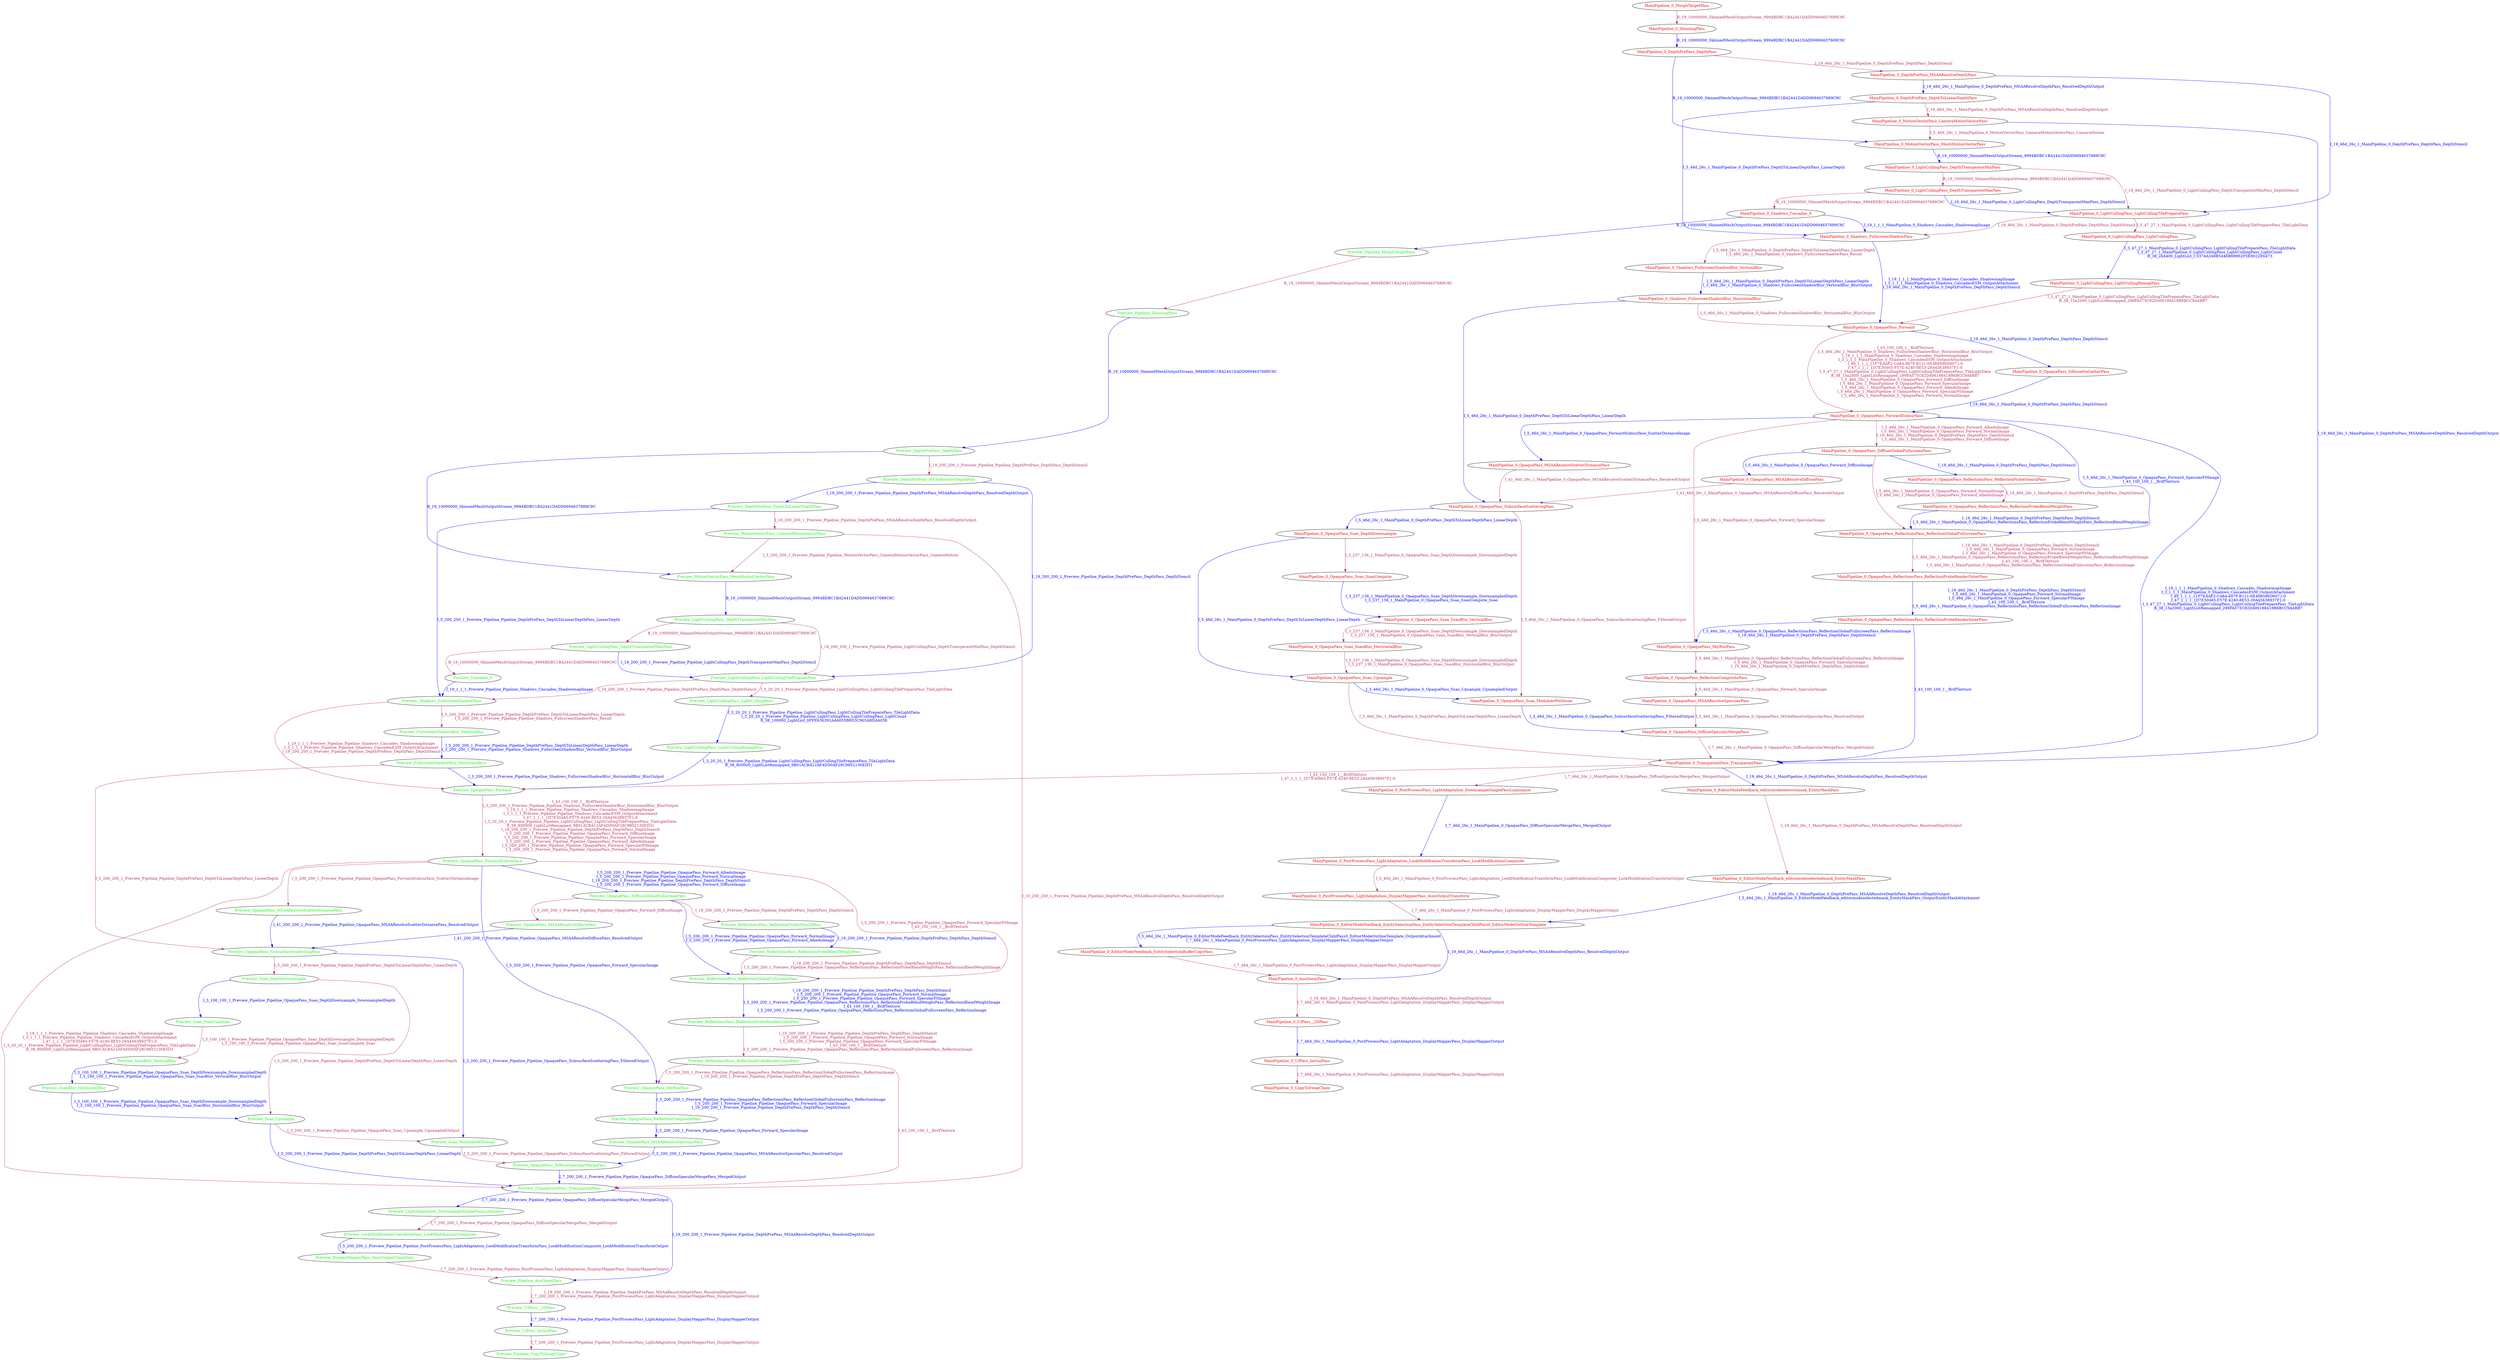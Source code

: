 digraph { Preview_Pipeline_CopyToSwapChain [fontcolor=green]
 Preview_UIPass_ImGuiPass [fontcolor=green]
 Preview_UIPass__2DPass [fontcolor=green]
 Preview_Pipeline_AuxGeomPass [fontcolor=green]
 Preview_DisplayMapperPass_AcesOutputTransform [fontcolor=green]
 Preview_LookModificationTransformPass_LookModificationComposite [fontcolor=green]
 Preview_LightAdaptation_DownsampleSinglePassLuminance [fontcolor=green]
 Preview_TransparentPass_TransparentPass [fontcolor=green]
 Preview_OpaquePass_DiffuseSpecularMergePass [fontcolor=green]
 Preview_Ssao_ModulateWithSsao [fontcolor=green]
 Preview_Ssao_Upsample [fontcolor=green]
 Preview_SsaoBlur_HorizontalBlur [fontcolor=green]
 Preview_SsaoBlur_VerticalBlur [fontcolor=green]
 Preview_Ssao_SsaoCompute [fontcolor=green]
 Preview_Ssao_DepthDownsample [fontcolor=green]
 Preview_OpaquePass_SubsurfaceScatteringPass [fontcolor=green]
 Preview_OpaquePass_MSAAResolveScatterDistancePass [fontcolor=green]
 Preview_OpaquePass_MSAAResolveSpecularPass [fontcolor=green]
 Preview_OpaquePass_MSAAResolveDiffusePass [fontcolor=green]
 Preview_OpaquePass_ReflectionCompositePass [fontcolor=green]
 Preview_OpaquePass_SkyBoxPass [fontcolor=green]
 Preview_ReflectionsPass_ReflectionProbeRenderInnerPass [fontcolor=green]
 Preview_ReflectionsPass_ReflectionProbeRenderOuterPass [fontcolor=green]
 Preview_ReflectionsPass_ReflectionGlobalFullscreenPass [fontcolor=green]
 Preview_ReflectionsPass_ReflectionProbeBlendWeightPass [fontcolor=green]
 Preview_ReflectionsPass_ReflectionProbeStencilPass [fontcolor=green]
 Preview_OpaquePass_DiffuseGlobalFullscreenPass [fontcolor=green]
 Preview_OpaquePass_ForwardSubsurface [fontcolor=green]
 Preview_OpaquePass_Forward [fontcolor=green]
 Preview_FullscreenShadowBlur_HorizontalBlur [fontcolor=green]
 Preview_FullscreenShadowBlur_VerticalBlur [fontcolor=green]
 Preview_Shadows_FullscreenShadowPass [fontcolor=green]
 Preview_Cascades_0 [fontcolor=green]
 Preview_LightCullingPass_LightCullingRemapPass [fontcolor=green]
 Preview_LightCullingPass_LightCullingPass [fontcolor=green]
 Preview_LightCullingPass_LightCullingTilePreparePass [fontcolor=green]
 Preview_LightCullingPass_DepthTransparentMaxPass [fontcolor=green]
 Preview_LightCullingPass_DepthTransparentMinPass [fontcolor=green]
 Preview_MotionVectorPass_MeshMotionVectorPass [fontcolor=green]
 Preview_MotionVectorPass_CameraMotionVectorPass [fontcolor=green]
 Preview_DepthPrePass_DepthToLinearDepthPass [fontcolor=green]
 Preview_DepthPrePass_MSAAResolveDepthPass [fontcolor=green]
 Preview_DepthPrePass_DepthPass [fontcolor=green]
 Preview_Pipeline_SkinningPass [fontcolor=green]
 Preview_Pipeline_MorphTargetPass [fontcolor=green]
 MainPipeline_0_CopyToSwapChain [fontcolor=red]
 MainPipeline_0_UIPass_ImGuiPass [fontcolor=red]
 MainPipeline_0_UIPass__2DPass [fontcolor=red]
 MainPipeline_0_AuxGeomPass [fontcolor=red]
 MainPipeline_0_EditorModeFeedback_EntitySelectionBufferCopyPass [fontcolor=red]
 MainPipeline_0_EditorModeFeedback_EntitySelectionPass_EntitySelectionTemplateChildPass0_EditorModeOutlineTemplate [fontcolor=red]
 MainPipeline_0_EditorModeFeedback_editormodeselectedmask_EntityMaskPass [fontcolor=red]
 MainPipeline_0_EditorModeFeedback_editormodeinterestmask_EntityMaskPass [fontcolor=red]
 MainPipeline_0_PostProcessPass_LightAdaptation_DisplayMapperPass_AcesOutputTransform [fontcolor=red]
 MainPipeline_0_PostProcessPass_LightAdaptation_LookModificationTransformPass_LookModificationComposite [fontcolor=red]
 MainPipeline_0_PostProcessPass_LightAdaptation_DownsampleSinglePassLuminance [fontcolor=red]
 MainPipeline_0_TransparentPass_TransparentPass [fontcolor=red]
 MainPipeline_0_OpaquePass_DiffuseSpecularMergePass [fontcolor=red]
 MainPipeline_0_OpaquePass_Ssao_ModulateWithSsao [fontcolor=red]
 MainPipeline_0_OpaquePass_Ssao_Upsample [fontcolor=red]
 MainPipeline_0_OpaquePass_Ssao_SsaoBlur_HorizontalBlur [fontcolor=red]
 MainPipeline_0_OpaquePass_Ssao_SsaoBlur_VerticalBlur [fontcolor=red]
 MainPipeline_0_OpaquePass_Ssao_SsaoCompute [fontcolor=red]
 MainPipeline_0_OpaquePass_Ssao_DepthDownsample [fontcolor=red]
 MainPipeline_0_OpaquePass_SubsurfaceScatteringPass [fontcolor=red]
 MainPipeline_0_OpaquePass_MSAAResolveScatterDistancePass [fontcolor=red]
 MainPipeline_0_OpaquePass_MSAAResolveSpecularPass [fontcolor=red]
 MainPipeline_0_OpaquePass_MSAAResolveDiffusePass [fontcolor=red]
 MainPipeline_0_OpaquePass_ReflectionCompositePass [fontcolor=red]
 MainPipeline_0_OpaquePass_SkyBoxPass [fontcolor=red]
 MainPipeline_0_OpaquePass_ReflectionsPass_ReflectionProbeRenderInnerPass [fontcolor=red]
 MainPipeline_0_OpaquePass_ReflectionsPass_ReflectionProbeRenderOuterPass [fontcolor=red]
 MainPipeline_0_OpaquePass_ReflectionsPass_ReflectionGlobalFullscreenPass [fontcolor=red]
 MainPipeline_0_OpaquePass_ReflectionsPass_ReflectionProbeBlendWeightPass [fontcolor=red]
 MainPipeline_0_OpaquePass_ReflectionsPass_ReflectionProbeStencilPass [fontcolor=red]
 MainPipeline_0_OpaquePass_DiffuseGlobalFullscreenPass [fontcolor=red]
 MainPipeline_0_OpaquePass_ForwardSubsurface [fontcolor=red]
 MainPipeline_0_OpaquePass_SilhouetteGatherPass [fontcolor=red]
 MainPipeline_0_OpaquePass_Forward [fontcolor=red]
 MainPipeline_0_Shadows_FullscreenShadowBlur_HorizontalBlur [fontcolor=red]
 MainPipeline_0_Shadows_FullscreenShadowBlur_VerticalBlur [fontcolor=red]
 MainPipeline_0_Shadows_FullscreenShadowPass [fontcolor=red]
 MainPipeline_0_Shadows_Cascades_0 [fontcolor=red]
 MainPipeline_0_LightCullingPass_LightCullingRemapPass [fontcolor=red]
 MainPipeline_0_LightCullingPass_LightCullingPass [fontcolor=red]
 MainPipeline_0_LightCullingPass_LightCullingTilePreparePass [fontcolor=red]
 MainPipeline_0_LightCullingPass_DepthTransparentMaxPass [fontcolor=red]
 MainPipeline_0_LightCullingPass_DepthTransparentMinPass [fontcolor=red]
 MainPipeline_0_MotionVectorPass_MeshMotionVectorPass [fontcolor=red]
 MainPipeline_0_MotionVectorPass_CameraMotionVectorPass [fontcolor=red]
 MainPipeline_0_DepthPrePass_DepthToLinearDepthPass [fontcolor=red]
 MainPipeline_0_DepthPrePass_MSAAResolveDepthPass [fontcolor=red]
 MainPipeline_0_DepthPrePass_DepthPass [fontcolor=red]
 MainPipeline_0_SkinningPass [fontcolor=red]
 MainPipeline_0_MorphTargetPass [fontcolor=red]
 MainPipeline_0_MorphTargetPass -> MainPipeline_0_SkinningPass  [label="B_19_10000000_SkinnedMeshOutputStream_9994BDBC1BA2441DADD0694637689C9C"] [color=maroon] [fontcolor=maroon]
 MainPipeline_0_SkinningPass -> MainPipeline_0_DepthPrePass_DepthPass  [label="B_19_10000000_SkinnedMeshOutputStream_9994BDBC1BA2441DADD0694637689C9C"] [color=blue] [fontcolor=blue]
 MainPipeline_0_DepthPrePass_DepthPass -> MainPipeline_0_DepthPrePass_MSAAResolveDepthPass  [label="I_19_46d_26c_1_MainPipeline_0_DepthPrePass_DepthPass_DepthStencil"] [color=maroon] [fontcolor=maroon]
 MainPipeline_0_DepthPrePass_MSAAResolveDepthPass -> MainPipeline_0_DepthPrePass_DepthToLinearDepthPass  [label="I_19_46d_26c_1_MainPipeline_0_DepthPrePass_MSAAResolveDepthPass_ResolvedDepthOutput"] [color=blue] [fontcolor=blue]
 MainPipeline_0_DepthPrePass_DepthToLinearDepthPass -> MainPipeline_0_MotionVectorPass_CameraMotionVectorPass  [label="I_19_46d_26c_1_MainPipeline_0_DepthPrePass_MSAAResolveDepthPass_ResolvedDepthOutput"] [color=maroon] [fontcolor=maroon]
 MainPipeline_0_DepthPrePass_DepthPass -> MainPipeline_0_MotionVectorPass_MeshMotionVectorPass  [label="B_19_10000000_SkinnedMeshOutputStream_9994BDBC1BA2441DADD0694637689C9C"] [color=blue] [fontcolor=blue]
 MainPipeline_0_MotionVectorPass_CameraMotionVectorPass -> MainPipeline_0_MotionVectorPass_MeshMotionVectorPass  [label="I_5_46d_26c_1_MainPipeline_0_MotionVectorPass_CameraMotionVectorPass_CameraMotion"] [color=maroon] [fontcolor=maroon]
 MainPipeline_0_MotionVectorPass_MeshMotionVectorPass -> MainPipeline_0_LightCullingPass_DepthTransparentMinPass  [label="B_19_10000000_SkinnedMeshOutputStream_9994BDBC1BA2441DADD0694637689C9C"] [color=blue] [fontcolor=blue]
 MainPipeline_0_LightCullingPass_DepthTransparentMinPass -> MainPipeline_0_LightCullingPass_DepthTransparentMaxPass  [label="B_19_10000000_SkinnedMeshOutputStream_9994BDBC1BA2441DADD0694637689C9C"] [color=maroon] [fontcolor=maroon]
 MainPipeline_0_DepthPrePass_MSAAResolveDepthPass -> MainPipeline_0_LightCullingPass_LightCullingTilePreparePass  [label="I_19_46d_26c_1_MainPipeline_0_DepthPrePass_DepthPass_DepthStencil"] [color=blue] [fontcolor=blue]
 MainPipeline_0_LightCullingPass_DepthTransparentMinPass -> MainPipeline_0_LightCullingPass_LightCullingTilePreparePass  [label="I_19_46d_26c_1_MainPipeline_0_LightCullingPass_DepthTransparentMinPass_DepthStencil"] [color=maroon] [fontcolor=maroon]
 MainPipeline_0_LightCullingPass_DepthTransparentMaxPass -> MainPipeline_0_LightCullingPass_LightCullingTilePreparePass  [label="I_19_46d_26c_1_MainPipeline_0_LightCullingPass_DepthTransparentMaxPass_DepthStencil"] [color=blue] [fontcolor=blue]
 MainPipeline_0_LightCullingPass_LightCullingTilePreparePass -> MainPipeline_0_LightCullingPass_LightCullingPass  [label="I_3_47_27_1_MainPipeline_0_LightCullingPass_LightCullingTilePreparePass_TileLightData"] [color=maroon] [fontcolor=maroon]
 MainPipeline_0_LightCullingPass_LightCullingPass -> MainPipeline_0_LightCullingPass_LightCullingRemapPass  [label="I_3_47_27_1_MainPipeline_0_LightCullingPass_LightCullingTilePreparePass_TileLightData\nI_3_47_27_1_MainPipeline_0_LightCullingPass_LightCullingPass_LightCount\nB_38_2b4400_LightList_C3374A348B5446B69962F5E8022E6473"] [color=blue] [fontcolor=blue]
 MainPipeline_0_LightCullingPass_DepthTransparentMaxPass -> MainPipeline_0_Shadows_Cascades_0  [label="B_19_10000000_SkinnedMeshOutputStream_9994BDBC1BA2441DADD0694637689C9C"] [color=maroon] [fontcolor=maroon]
 MainPipeline_0_Shadows_Cascades_0 -> MainPipeline_0_Shadows_FullscreenShadowPass  [label="I_19_1_1_1_MainPipeline_0_Shadows_Cascades_ShadowmapImage"] [color=blue] [fontcolor=blue]
 MainPipeline_0_LightCullingPass_LightCullingTilePreparePass -> MainPipeline_0_Shadows_FullscreenShadowPass  [label="I_19_46d_26c_1_MainPipeline_0_DepthPrePass_DepthPass_DepthStencil"] [color=maroon] [fontcolor=maroon]
 MainPipeline_0_DepthPrePass_DepthToLinearDepthPass -> MainPipeline_0_Shadows_FullscreenShadowPass  [label="I_5_46d_26c_1_MainPipeline_0_DepthPrePass_DepthToLinearDepthPass_LinearDepth"] [color=blue] [fontcolor=blue]
 MainPipeline_0_Shadows_FullscreenShadowPass -> MainPipeline_0_Shadows_FullscreenShadowBlur_VerticalBlur  [label="I_5_46d_26c_1_MainPipeline_0_DepthPrePass_DepthToLinearDepthPass_LinearDepth\nI_5_46d_26c_1_MainPipeline_0_Shadows_FullscreenShadowPass_Result"] [color=maroon] [fontcolor=maroon]
 MainPipeline_0_Shadows_FullscreenShadowBlur_VerticalBlur -> MainPipeline_0_Shadows_FullscreenShadowBlur_HorizontalBlur  [label="I_5_46d_26c_1_MainPipeline_0_DepthPrePass_DepthToLinearDepthPass_LinearDepth\nI_3_46d_26c_1_MainPipeline_0_Shadows_FullscreenShadowBlur_VerticalBlur_BlurOutput"] [color=blue] [fontcolor=blue]
 MainPipeline_0_Shadows_FullscreenShadowBlur_HorizontalBlur -> MainPipeline_0_OpaquePass_Forward  [label="I_3_46d_26c_1_MainPipeline_0_Shadows_FullscreenShadowBlur_HorizontalBlur_BlurOutput"] [color=maroon] [fontcolor=maroon]
 MainPipeline_0_Shadows_FullscreenShadowPass -> MainPipeline_0_OpaquePass_Forward  [label="I_19_1_1_1_MainPipeline_0_Shadows_Cascades_ShadowmapImage\nI_3_1_1_1_MainPipeline_0_Shadows_CascadesESM_OutputAttachment\nI_19_46d_26c_1_MainPipeline_0_DepthPrePass_DepthPass_DepthStencil"] [color=blue] [fontcolor=blue]
 MainPipeline_0_LightCullingPass_LightCullingRemapPass -> MainPipeline_0_OpaquePass_Forward  [label="I_3_47_27_1_MainPipeline_0_LightCullingPass_LightCullingTilePreparePass_TileLightData\nB_38_15a2000_LightListRemapped_299FA575C82D406188418B6BCC9A4BB7"] [color=maroon] [fontcolor=maroon]
 MainPipeline_0_OpaquePass_Forward -> MainPipeline_0_OpaquePass_SilhouetteGatherPass  [label="I_19_46d_26c_1_MainPipeline_0_DepthPrePass_DepthPass_DepthStencil"] [color=blue] [fontcolor=blue]
 MainPipeline_0_OpaquePass_Forward -> MainPipeline_0_OpaquePass_ForwardSubsurface  [label="I_43_100_100_1__BrdfTexture\nI_3_46d_26c_1_MainPipeline_0_Shadows_FullscreenShadowBlur_HorizontalBlur_BlurOutput\nI_19_1_1_1_MainPipeline_0_Shadows_Cascades_ShadowmapImage\nI_3_1_1_1_MainPipeline_0_Shadows_CascadesESM_OutputAttachment\nI_49_1_1_1_{1F7EAAF2-CA8A-497F-B121-6E468586D607}:0\nI_47_1_1_1_{D7E30465-F57E-4240-8E53-29A45638937F}:0\nI_3_47_27_1_MainPipeline_0_LightCullingPass_LightCullingTilePreparePass_TileLightData\nB_38_15a2000_LightListRemapped_299FA575C82D406188418B6BCC9A4BB7\nI_5_46d_26c_1_MainPipeline_0_OpaquePass_Forward_DiffuseImage\nI_5_46d_26c_1_MainPipeline_0_OpaquePass_Forward_SpecularImage\nI_5_46d_26c_1_MainPipeline_0_OpaquePass_Forward_AlbedoImage\nI_5_46d_26c_1_MainPipeline_0_OpaquePass_Forward_SpecularF0Image\nI_5_46d_26c_1_MainPipeline_0_OpaquePass_Forward_NormalImage"] [color=maroon] [fontcolor=maroon]
 MainPipeline_0_OpaquePass_SilhouetteGatherPass -> MainPipeline_0_OpaquePass_ForwardSubsurface  [label="I_19_46d_26c_1_MainPipeline_0_DepthPrePass_DepthPass_DepthStencil"] [color=blue] [fontcolor=blue]
 MainPipeline_0_OpaquePass_ForwardSubsurface -> MainPipeline_0_OpaquePass_DiffuseGlobalFullscreenPass  [label="I_5_46d_26c_1_MainPipeline_0_OpaquePass_Forward_AlbedoImage\nI_5_46d_26c_1_MainPipeline_0_OpaquePass_Forward_NormalImage\nI_19_46d_26c_1_MainPipeline_0_DepthPrePass_DepthPass_DepthStencil\nI_5_46d_26c_1_MainPipeline_0_OpaquePass_Forward_DiffuseImage"] [color=maroon] [fontcolor=maroon]
 MainPipeline_0_OpaquePass_DiffuseGlobalFullscreenPass -> MainPipeline_0_OpaquePass_ReflectionsPass_ReflectionProbeStencilPass  [label="I_19_46d_26c_1_MainPipeline_0_DepthPrePass_DepthPass_DepthStencil"] [color=blue] [fontcolor=blue]
 MainPipeline_0_OpaquePass_ReflectionsPass_ReflectionProbeStencilPass -> MainPipeline_0_OpaquePass_ReflectionsPass_ReflectionProbeBlendWeightPass  [label="I_19_46d_26c_1_MainPipeline_0_DepthPrePass_DepthPass_DepthStencil"] [color=maroon] [fontcolor=maroon]
 MainPipeline_0_OpaquePass_ReflectionsPass_ReflectionProbeBlendWeightPass -> MainPipeline_0_OpaquePass_ReflectionsPass_ReflectionGlobalFullscreenPass  [label="I_19_46d_26c_1_MainPipeline_0_DepthPrePass_DepthPass_DepthStencil\nI_5_46d_26c_1_MainPipeline_0_OpaquePass_ReflectionsPass_ReflectionProbeBlendWeightPass_ReflectionBlendWeightImage"] [color=blue] [fontcolor=blue]
 MainPipeline_0_OpaquePass_DiffuseGlobalFullscreenPass -> MainPipeline_0_OpaquePass_ReflectionsPass_ReflectionGlobalFullscreenPass  [label="I_5_46d_26c_1_MainPipeline_0_OpaquePass_Forward_NormalImage\nI_5_46d_26c_1_MainPipeline_0_OpaquePass_Forward_AlbedoImage"] [color=maroon] [fontcolor=maroon]
 MainPipeline_0_OpaquePass_ForwardSubsurface -> MainPipeline_0_OpaquePass_ReflectionsPass_ReflectionGlobalFullscreenPass  [label="I_5_46d_26c_1_MainPipeline_0_OpaquePass_Forward_SpecularF0Image\nI_43_100_100_1__BrdfTexture"] [color=blue] [fontcolor=blue]
 MainPipeline_0_OpaquePass_ReflectionsPass_ReflectionGlobalFullscreenPass -> MainPipeline_0_OpaquePass_ReflectionsPass_ReflectionProbeRenderOuterPass  [label="I_19_46d_26c_1_MainPipeline_0_DepthPrePass_DepthPass_DepthStencil\nI_5_46d_26c_1_MainPipeline_0_OpaquePass_Forward_NormalImage\nI_5_46d_26c_1_MainPipeline_0_OpaquePass_Forward_SpecularF0Image\nI_5_46d_26c_1_MainPipeline_0_OpaquePass_ReflectionsPass_ReflectionProbeBlendWeightPass_ReflectionBlendWeightImage\nI_43_100_100_1__BrdfTexture\nI_5_46d_26c_1_MainPipeline_0_OpaquePass_ReflectionsPass_ReflectionGlobalFullscreenPass_ReflectionImage"] [color=maroon] [fontcolor=maroon]
 MainPipeline_0_OpaquePass_ReflectionsPass_ReflectionProbeRenderOuterPass -> MainPipeline_0_OpaquePass_ReflectionsPass_ReflectionProbeRenderInnerPass  [label="I_19_46d_26c_1_MainPipeline_0_DepthPrePass_DepthPass_DepthStencil\nI_5_46d_26c_1_MainPipeline_0_OpaquePass_Forward_NormalImage\nI_5_46d_26c_1_MainPipeline_0_OpaquePass_Forward_SpecularF0Image\nI_43_100_100_1__BrdfTexture\nI_5_46d_26c_1_MainPipeline_0_OpaquePass_ReflectionsPass_ReflectionGlobalFullscreenPass_ReflectionImage"] [color=blue] [fontcolor=blue]
 MainPipeline_0_OpaquePass_ForwardSubsurface -> MainPipeline_0_OpaquePass_SkyBoxPass  [label="I_5_46d_26c_1_MainPipeline_0_OpaquePass_Forward_SpecularImage"] [color=maroon] [fontcolor=maroon]
 MainPipeline_0_OpaquePass_ReflectionsPass_ReflectionProbeRenderInnerPass -> MainPipeline_0_OpaquePass_SkyBoxPass  [label="I_5_46d_26c_1_MainPipeline_0_OpaquePass_ReflectionsPass_ReflectionGlobalFullscreenPass_ReflectionImage\nI_19_46d_26c_1_MainPipeline_0_DepthPrePass_DepthPass_DepthStencil"] [color=blue] [fontcolor=blue]
 MainPipeline_0_OpaquePass_SkyBoxPass -> MainPipeline_0_OpaquePass_ReflectionCompositePass  [label="I_5_46d_26c_1_MainPipeline_0_OpaquePass_ReflectionsPass_ReflectionGlobalFullscreenPass_ReflectionImage\nI_5_46d_26c_1_MainPipeline_0_OpaquePass_Forward_SpecularImage\nI_19_46d_26c_1_MainPipeline_0_DepthPrePass_DepthPass_DepthStencil"] [color=maroon] [fontcolor=maroon]
 MainPipeline_0_OpaquePass_DiffuseGlobalFullscreenPass -> MainPipeline_0_OpaquePass_MSAAResolveDiffusePass  [label="I_5_46d_26c_1_MainPipeline_0_OpaquePass_Forward_DiffuseImage"] [color=blue] [fontcolor=blue]
 MainPipeline_0_OpaquePass_ReflectionCompositePass -> MainPipeline_0_OpaquePass_MSAAResolveSpecularPass  [label="I_5_46d_26c_1_MainPipeline_0_OpaquePass_Forward_SpecularImage"] [color=maroon] [fontcolor=maroon]
 MainPipeline_0_OpaquePass_ForwardSubsurface -> MainPipeline_0_OpaquePass_MSAAResolveScatterDistancePass  [label="I_5_46d_26c_1_MainPipeline_0_OpaquePass_ForwardSubsurface_ScatterDistanceImage"] [color=blue] [fontcolor=blue]
 MainPipeline_0_OpaquePass_MSAAResolveDiffusePass -> MainPipeline_0_OpaquePass_SubsurfaceScatteringPass  [label="I_41_46d_26c_1_MainPipeline_0_OpaquePass_MSAAResolveDiffusePass_ResolvedOutput"] [color=maroon] [fontcolor=maroon]
 MainPipeline_0_Shadows_FullscreenShadowBlur_HorizontalBlur -> MainPipeline_0_OpaquePass_SubsurfaceScatteringPass  [label="I_5_46d_26c_1_MainPipeline_0_DepthPrePass_DepthToLinearDepthPass_LinearDepth"] [color=blue] [fontcolor=blue]
 MainPipeline_0_OpaquePass_MSAAResolveScatterDistancePass -> MainPipeline_0_OpaquePass_SubsurfaceScatteringPass  [label="I_41_46d_26c_1_MainPipeline_0_OpaquePass_MSAAResolveScatterDistancePass_ResolvedOutput"] [color=maroon] [fontcolor=maroon]
 MainPipeline_0_OpaquePass_SubsurfaceScatteringPass -> MainPipeline_0_OpaquePass_Ssao_DepthDownsample  [label="I_5_46d_26c_1_MainPipeline_0_DepthPrePass_DepthToLinearDepthPass_LinearDepth"] [color=blue] [fontcolor=blue]
 MainPipeline_0_OpaquePass_Ssao_DepthDownsample -> MainPipeline_0_OpaquePass_Ssao_SsaoCompute  [label="I_3_237_136_1_MainPipeline_0_OpaquePass_Ssao_DepthDownsample_DownsampledDepth"] [color=maroon] [fontcolor=maroon]
 MainPipeline_0_OpaquePass_Ssao_SsaoCompute -> MainPipeline_0_OpaquePass_Ssao_SsaoBlur_VerticalBlur  [label="I_3_237_136_1_MainPipeline_0_OpaquePass_Ssao_DepthDownsample_DownsampledDepth\nI_3_237_136_1_MainPipeline_0_OpaquePass_Ssao_SsaoCompute_Ssao"] [color=blue] [fontcolor=blue]
 MainPipeline_0_OpaquePass_Ssao_SsaoBlur_VerticalBlur -> MainPipeline_0_OpaquePass_Ssao_SsaoBlur_HorizontalBlur  [label="I_3_237_136_1_MainPipeline_0_OpaquePass_Ssao_DepthDownsample_DownsampledDepth\nI_3_237_136_1_MainPipeline_0_OpaquePass_Ssao_SsaoBlur_VerticalBlur_BlurOutput"] [color=maroon] [fontcolor=maroon]
 MainPipeline_0_OpaquePass_Ssao_DepthDownsample -> MainPipeline_0_OpaquePass_Ssao_Upsample  [label="I_5_46d_26c_1_MainPipeline_0_DepthPrePass_DepthToLinearDepthPass_LinearDepth"] [color=blue] [fontcolor=blue]
 MainPipeline_0_OpaquePass_Ssao_SsaoBlur_HorizontalBlur -> MainPipeline_0_OpaquePass_Ssao_Upsample  [label="I_3_237_136_1_MainPipeline_0_OpaquePass_Ssao_DepthDownsample_DownsampledDepth\nI_3_237_136_1_MainPipeline_0_OpaquePass_Ssao_SsaoBlur_HorizontalBlur_BlurOutput"] [color=maroon] [fontcolor=maroon]
 MainPipeline_0_OpaquePass_Ssao_Upsample -> MainPipeline_0_OpaquePass_Ssao_ModulateWithSsao  [label="I_3_46d_26c_1_MainPipeline_0_OpaquePass_Ssao_Upsample_UpsampledOutput"] [color=blue] [fontcolor=blue]
 MainPipeline_0_OpaquePass_SubsurfaceScatteringPass -> MainPipeline_0_OpaquePass_Ssao_ModulateWithSsao  [label="I_3_46d_26c_1_MainPipeline_0_OpaquePass_SubsurfaceScatteringPass_FilteredOutput"] [color=maroon] [fontcolor=maroon]
 MainPipeline_0_OpaquePass_Ssao_ModulateWithSsao -> MainPipeline_0_OpaquePass_DiffuseSpecularMergePass  [label="I_3_46d_26c_1_MainPipeline_0_OpaquePass_SubsurfaceScatteringPass_FilteredOutput"] [color=blue] [fontcolor=blue]
 MainPipeline_0_OpaquePass_MSAAResolveSpecularPass -> MainPipeline_0_OpaquePass_DiffuseSpecularMergePass  [label="I_5_46d_26c_1_MainPipeline_0_OpaquePass_MSAAResolveSpecularPass_ResolvedOutput"] [color=maroon] [fontcolor=maroon]
 MainPipeline_0_OpaquePass_ReflectionsPass_ReflectionProbeRenderInnerPass -> MainPipeline_0_TransparentPass_TransparentPass  [label="I_43_100_100_1__BrdfTexture"] [color=blue] [fontcolor=blue]
 MainPipeline_0_OpaquePass_DiffuseSpecularMergePass -> MainPipeline_0_TransparentPass_TransparentPass  [label="I_7_46d_26c_1_MainPipeline_0_OpaquePass_DiffuseSpecularMergePass_MergedOutput"] [color=maroon] [fontcolor=maroon]
 MainPipeline_0_OpaquePass_ForwardSubsurface -> MainPipeline_0_TransparentPass_TransparentPass  [label="I_19_1_1_1_MainPipeline_0_Shadows_Cascades_ShadowmapImage\nI_3_1_1_1_MainPipeline_0_Shadows_CascadesESM_OutputAttachment\nI_49_1_1_1_{1F7EAAF2-CA8A-497F-B121-6E468586D607}:0\nI_47_1_1_1_{D7E30465-F57E-4240-8E53-29A45638937F}:0\nI_3_47_27_1_MainPipeline_0_LightCullingPass_LightCullingTilePreparePass_TileLightData\nB_38_15a2000_LightListRemapped_299FA575C82D406188418B6BCC9A4BB7"] [color=blue] [fontcolor=blue]
 MainPipeline_0_OpaquePass_Ssao_Upsample -> MainPipeline_0_TransparentPass_TransparentPass  [label="I_5_46d_26c_1_MainPipeline_0_DepthPrePass_DepthToLinearDepthPass_LinearDepth"] [color=maroon] [fontcolor=maroon]
 MainPipeline_0_MotionVectorPass_CameraMotionVectorPass -> MainPipeline_0_TransparentPass_TransparentPass  [label="I_19_46d_26c_1_MainPipeline_0_DepthPrePass_MSAAResolveDepthPass_ResolvedDepthOutput"] [color=blue] [fontcolor=blue]
 MainPipeline_0_TransparentPass_TransparentPass -> MainPipeline_0_PostProcessPass_LightAdaptation_DownsampleSinglePassLuminance  [label="I_7_46d_26c_1_MainPipeline_0_OpaquePass_DiffuseSpecularMergePass_MergedOutput"] [color=maroon] [fontcolor=maroon]
 MainPipeline_0_PostProcessPass_LightAdaptation_DownsampleSinglePassLuminance -> MainPipeline_0_PostProcessPass_LightAdaptation_LookModificationTransformPass_LookModificationComposite  [label="I_7_46d_26c_1_MainPipeline_0_OpaquePass_DiffuseSpecularMergePass_MergedOutput"] [color=blue] [fontcolor=blue]
 MainPipeline_0_PostProcessPass_LightAdaptation_LookModificationTransformPass_LookModificationComposite -> MainPipeline_0_PostProcessPass_LightAdaptation_DisplayMapperPass_AcesOutputTransform  [label="I_5_46d_26c_1_MainPipeline_0_PostProcessPass_LightAdaptation_LookModificationTransformPass_LookModificationComposite_LookModificationTransformOutput"] [color=maroon] [fontcolor=maroon]
 MainPipeline_0_TransparentPass_TransparentPass -> MainPipeline_0_EditorModeFeedback_editormodeinterestmask_EntityMaskPass  [label="I_19_46d_26c_1_MainPipeline_0_DepthPrePass_MSAAResolveDepthPass_ResolvedDepthOutput"] [color=blue] [fontcolor=blue]
 MainPipeline_0_EditorModeFeedback_editormodeinterestmask_EntityMaskPass -> MainPipeline_0_EditorModeFeedback_editormodeselectedmask_EntityMaskPass  [label="I_19_46d_26c_1_MainPipeline_0_DepthPrePass_MSAAResolveDepthPass_ResolvedDepthOutput"] [color=maroon] [fontcolor=maroon]
 MainPipeline_0_EditorModeFeedback_editormodeselectedmask_EntityMaskPass -> MainPipeline_0_EditorModeFeedback_EntitySelectionPass_EntitySelectionTemplateChildPass0_EditorModeOutlineTemplate  [label="I_19_46d_26c_1_MainPipeline_0_DepthPrePass_MSAAResolveDepthPass_ResolvedDepthOutput\nI_5_46d_26c_1_MainPipeline_0_EditorModeFeedback_editormodeselectedmask_EntityMaskPass_OutputEntityMaskAttachment"] [color=blue] [fontcolor=blue]
 MainPipeline_0_PostProcessPass_LightAdaptation_DisplayMapperPass_AcesOutputTransform -> MainPipeline_0_EditorModeFeedback_EntitySelectionPass_EntitySelectionTemplateChildPass0_EditorModeOutlineTemplate  [label="I_7_46d_26c_1_MainPipeline_0_PostProcessPass_LightAdaptation_DisplayMapperPass_DisplayMapperOutput"] [color=maroon] [fontcolor=maroon]
 MainPipeline_0_EditorModeFeedback_EntitySelectionPass_EntitySelectionTemplateChildPass0_EditorModeOutlineTemplate -> MainPipeline_0_EditorModeFeedback_EntitySelectionBufferCopyPass  [label="I_5_46d_26c_1_MainPipeline_0_EditorModeFeedback_EntitySelectionPass_EntitySelectionTemplateChildPass0_EditorModeOutlineTemplate_OutputAttachment\nI_7_46d_26c_1_MainPipeline_0_PostProcessPass_LightAdaptation_DisplayMapperPass_DisplayMapperOutput"] [color=blue] [fontcolor=blue]
 MainPipeline_0_EditorModeFeedback_EntitySelectionBufferCopyPass -> MainPipeline_0_AuxGeomPass  [label="I_7_46d_26c_1_MainPipeline_0_PostProcessPass_LightAdaptation_DisplayMapperPass_DisplayMapperOutput"] [color=maroon] [fontcolor=maroon]
 MainPipeline_0_EditorModeFeedback_EntitySelectionPass_EntitySelectionTemplateChildPass0_EditorModeOutlineTemplate -> MainPipeline_0_AuxGeomPass  [label="I_19_46d_26c_1_MainPipeline_0_DepthPrePass_MSAAResolveDepthPass_ResolvedDepthOutput"] [color=blue] [fontcolor=blue]
 MainPipeline_0_AuxGeomPass -> MainPipeline_0_UIPass__2DPass  [label="I_19_46d_26c_1_MainPipeline_0_DepthPrePass_MSAAResolveDepthPass_ResolvedDepthOutput\nI_7_46d_26c_1_MainPipeline_0_PostProcessPass_LightAdaptation_DisplayMapperPass_DisplayMapperOutput"] [color=maroon] [fontcolor=maroon]
 MainPipeline_0_UIPass__2DPass -> MainPipeline_0_UIPass_ImGuiPass  [label="I_7_46d_26c_1_MainPipeline_0_PostProcessPass_LightAdaptation_DisplayMapperPass_DisplayMapperOutput"] [color=blue] [fontcolor=blue]
 MainPipeline_0_UIPass_ImGuiPass -> MainPipeline_0_CopyToSwapChain  [label="I_7_46d_26c_1_MainPipeline_0_PostProcessPass_LightAdaptation_DisplayMapperPass_DisplayMapperOutput"] [color=maroon] [fontcolor=maroon]
 MainPipeline_0_Shadows_Cascades_0 -> Preview_Pipeline_MorphTargetPass  [label="B_19_10000000_SkinnedMeshOutputStream_9994BDBC1BA2441DADD0694637689C9C"] [color=blue] [fontcolor=blue]
 Preview_Pipeline_MorphTargetPass -> Preview_Pipeline_SkinningPass  [label="B_19_10000000_SkinnedMeshOutputStream_9994BDBC1BA2441DADD0694637689C9C"] [color=maroon] [fontcolor=maroon]
 Preview_Pipeline_SkinningPass -> Preview_DepthPrePass_DepthPass  [label="B_19_10000000_SkinnedMeshOutputStream_9994BDBC1BA2441DADD0694637689C9C"] [color=blue] [fontcolor=blue]
 Preview_DepthPrePass_DepthPass -> Preview_DepthPrePass_MSAAResolveDepthPass  [label="I_19_200_200_1_Preview_Pipeline_Pipeline_DepthPrePass_DepthPass_DepthStencil"] [color=maroon] [fontcolor=maroon]
 Preview_DepthPrePass_MSAAResolveDepthPass -> Preview_DepthPrePass_DepthToLinearDepthPass  [label="I_19_200_200_1_Preview_Pipeline_Pipeline_DepthPrePass_MSAAResolveDepthPass_ResolvedDepthOutput"] [color=blue] [fontcolor=blue]
 Preview_DepthPrePass_DepthToLinearDepthPass -> Preview_MotionVectorPass_CameraMotionVectorPass  [label="I_19_200_200_1_Preview_Pipeline_Pipeline_DepthPrePass_MSAAResolveDepthPass_ResolvedDepthOutput"] [color=maroon] [fontcolor=maroon]
 Preview_DepthPrePass_DepthPass -> Preview_MotionVectorPass_MeshMotionVectorPass  [label="B_19_10000000_SkinnedMeshOutputStream_9994BDBC1BA2441DADD0694637689C9C"] [color=blue] [fontcolor=blue]
 Preview_MotionVectorPass_CameraMotionVectorPass -> Preview_MotionVectorPass_MeshMotionVectorPass  [label="I_5_200_200_1_Preview_Pipeline_Pipeline_MotionVectorPass_CameraMotionVectorPass_CameraMotion"] [color=maroon] [fontcolor=maroon]
 Preview_MotionVectorPass_MeshMotionVectorPass -> Preview_LightCullingPass_DepthTransparentMinPass  [label="B_19_10000000_SkinnedMeshOutputStream_9994BDBC1BA2441DADD0694637689C9C"] [color=blue] [fontcolor=blue]
 Preview_LightCullingPass_DepthTransparentMinPass -> Preview_LightCullingPass_DepthTransparentMaxPass  [label="B_19_10000000_SkinnedMeshOutputStream_9994BDBC1BA2441DADD0694637689C9C"] [color=maroon] [fontcolor=maroon]
 Preview_DepthPrePass_MSAAResolveDepthPass -> Preview_LightCullingPass_LightCullingTilePreparePass  [label="I_19_200_200_1_Preview_Pipeline_Pipeline_DepthPrePass_DepthPass_DepthStencil"] [color=blue] [fontcolor=blue]
 Preview_LightCullingPass_DepthTransparentMinPass -> Preview_LightCullingPass_LightCullingTilePreparePass  [label="I_19_200_200_1_Preview_Pipeline_Pipeline_LightCullingPass_DepthTransparentMinPass_DepthStencil"] [color=maroon] [fontcolor=maroon]
 Preview_LightCullingPass_DepthTransparentMaxPass -> Preview_LightCullingPass_LightCullingTilePreparePass  [label="I_19_200_200_1_Preview_Pipeline_Pipeline_LightCullingPass_DepthTransparentMaxPass_DepthStencil"] [color=blue] [fontcolor=blue]
 Preview_LightCullingPass_LightCullingTilePreparePass -> Preview_LightCullingPass_LightCullingPass  [label="I_3_20_20_1_Preview_Pipeline_Pipeline_LightCullingPass_LightCullingTilePreparePass_TileLightData"] [color=maroon] [fontcolor=maroon]
 Preview_LightCullingPass_LightCullingPass -> Preview_LightCullingPass_LightCullingRemapPass  [label="I_3_20_20_1_Preview_Pipeline_Pipeline_LightCullingPass_LightCullingTilePreparePass_TileLightData\nI_3_20_20_1_Preview_Pipeline_Pipeline_LightCullingPass_LightCullingPass_LightCount\nB_38_100000_LightList_0FFE636392AA4055B6D3C905ABDAA038"] [color=blue] [fontcolor=blue]
 Preview_LightCullingPass_DepthTransparentMaxPass -> Preview_Cascades_0  [label="B_19_10000000_SkinnedMeshOutputStream_9994BDBC1BA2441DADD0694637689C9C"] [color=maroon] [fontcolor=maroon]
 Preview_Cascades_0 -> Preview_Shadows_FullscreenShadowPass  [label="I_19_1_1_1_Preview_Pipeline_Pipeline_Shadows_Cascades_ShadowmapImage"] [color=blue] [fontcolor=blue]
 Preview_LightCullingPass_LightCullingTilePreparePass -> Preview_Shadows_FullscreenShadowPass  [label="I_19_200_200_1_Preview_Pipeline_Pipeline_DepthPrePass_DepthPass_DepthStencil"] [color=maroon] [fontcolor=maroon]
 Preview_DepthPrePass_DepthToLinearDepthPass -> Preview_Shadows_FullscreenShadowPass  [label="I_5_200_200_1_Preview_Pipeline_Pipeline_DepthPrePass_DepthToLinearDepthPass_LinearDepth"] [color=blue] [fontcolor=blue]
 Preview_Shadows_FullscreenShadowPass -> Preview_FullscreenShadowBlur_VerticalBlur  [label="I_5_200_200_1_Preview_Pipeline_Pipeline_DepthPrePass_DepthToLinearDepthPass_LinearDepth\nI_5_200_200_1_Preview_Pipeline_Pipeline_Shadows_FullscreenShadowPass_Result"] [color=maroon] [fontcolor=maroon]
 Preview_FullscreenShadowBlur_VerticalBlur -> Preview_FullscreenShadowBlur_HorizontalBlur  [label="I_5_200_200_1_Preview_Pipeline_Pipeline_DepthPrePass_DepthToLinearDepthPass_LinearDepth\nI_3_200_200_1_Preview_Pipeline_Pipeline_Shadows_FullscreenShadowBlur_VerticalBlur_BlurOutput"] [color=blue] [fontcolor=blue]
 MainPipeline_0_TransparentPass_TransparentPass -> Preview_OpaquePass_Forward  [label="I_43_100_100_1__BrdfTexture\nI_47_1_1_1_{D7E30465-F57E-4240-8E53-29A45638937F}:0"] [color=maroon] [fontcolor=maroon]
 Preview_FullscreenShadowBlur_HorizontalBlur -> Preview_OpaquePass_Forward  [label="I_3_200_200_1_Preview_Pipeline_Pipeline_Shadows_FullscreenShadowBlur_HorizontalBlur_BlurOutput"] [color=blue] [fontcolor=blue]
 Preview_Shadows_FullscreenShadowPass -> Preview_OpaquePass_Forward  [label="I_19_1_1_1_Preview_Pipeline_Pipeline_Shadows_Cascades_ShadowmapImage\nI_3_1_1_1_Preview_Pipeline_Pipeline_Shadows_CascadesESM_OutputAttachment\nI_19_200_200_1_Preview_Pipeline_Pipeline_DepthPrePass_DepthPass_DepthStencil"] [color=maroon] [fontcolor=maroon]
 Preview_LightCullingPass_LightCullingRemapPass -> Preview_OpaquePass_Forward  [label="I_3_20_20_1_Preview_Pipeline_Pipeline_LightCullingPass_LightCullingTilePreparePass_TileLightData\nB_38_800000_LightListRemapped_9B01ACBA12AF4DD0AF28C9852130ED31"] [color=blue] [fontcolor=blue]
 Preview_OpaquePass_Forward -> Preview_OpaquePass_ForwardSubsurface  [label="I_43_100_100_1__BrdfTexture\nI_3_200_200_1_Preview_Pipeline_Pipeline_Shadows_FullscreenShadowBlur_HorizontalBlur_BlurOutput\nI_19_1_1_1_Preview_Pipeline_Pipeline_Shadows_Cascades_ShadowmapImage\nI_3_1_1_1_Preview_Pipeline_Pipeline_Shadows_CascadesESM_OutputAttachment\nI_47_1_1_1_{D7E30465-F57E-4240-8E53-29A45638937F}:0\nI_3_20_20_1_Preview_Pipeline_Pipeline_LightCullingPass_LightCullingTilePreparePass_TileLightData\nB_38_800000_LightListRemapped_9B01ACBA12AF4DD0AF28C9852130ED31\nI_19_200_200_1_Preview_Pipeline_Pipeline_DepthPrePass_DepthPass_DepthStencil\nI_5_200_200_1_Preview_Pipeline_Pipeline_OpaquePass_Forward_DiffuseImage\nI_5_200_200_1_Preview_Pipeline_Pipeline_OpaquePass_Forward_SpecularImage\nI_5_200_200_1_Preview_Pipeline_Pipeline_OpaquePass_Forward_AlbedoImage\nI_5_200_200_1_Preview_Pipeline_Pipeline_OpaquePass_Forward_SpecularF0Image\nI_5_200_200_1_Preview_Pipeline_Pipeline_OpaquePass_Forward_NormalImage"] [color=maroon] [fontcolor=maroon]
 Preview_OpaquePass_ForwardSubsurface -> Preview_OpaquePass_DiffuseGlobalFullscreenPass  [label="I_5_200_200_1_Preview_Pipeline_Pipeline_OpaquePass_Forward_AlbedoImage\nI_5_200_200_1_Preview_Pipeline_Pipeline_OpaquePass_Forward_NormalImage\nI_19_200_200_1_Preview_Pipeline_Pipeline_DepthPrePass_DepthPass_DepthStencil\nI_5_200_200_1_Preview_Pipeline_Pipeline_OpaquePass_Forward_DiffuseImage"] [color=blue] [fontcolor=blue]
 Preview_OpaquePass_DiffuseGlobalFullscreenPass -> Preview_ReflectionsPass_ReflectionProbeStencilPass  [label="I_19_200_200_1_Preview_Pipeline_Pipeline_DepthPrePass_DepthPass_DepthStencil"] [color=maroon] [fontcolor=maroon]
 Preview_ReflectionsPass_ReflectionProbeStencilPass -> Preview_ReflectionsPass_ReflectionProbeBlendWeightPass  [label="I_19_200_200_1_Preview_Pipeline_Pipeline_DepthPrePass_DepthPass_DepthStencil"] [color=blue] [fontcolor=blue]
 Preview_ReflectionsPass_ReflectionProbeBlendWeightPass -> Preview_ReflectionsPass_ReflectionGlobalFullscreenPass  [label="I_19_200_200_1_Preview_Pipeline_Pipeline_DepthPrePass_DepthPass_DepthStencil\nI_5_200_200_1_Preview_Pipeline_Pipeline_OpaquePass_ReflectionsPass_ReflectionProbeBlendWeightPass_ReflectionBlendWeightImage"] [color=maroon] [fontcolor=maroon]
 Preview_OpaquePass_DiffuseGlobalFullscreenPass -> Preview_ReflectionsPass_ReflectionGlobalFullscreenPass  [label="I_5_200_200_1_Preview_Pipeline_Pipeline_OpaquePass_Forward_NormalImage\nI_5_200_200_1_Preview_Pipeline_Pipeline_OpaquePass_Forward_AlbedoImage"] [color=blue] [fontcolor=blue]
 Preview_OpaquePass_ForwardSubsurface -> Preview_ReflectionsPass_ReflectionGlobalFullscreenPass  [label="I_5_200_200_1_Preview_Pipeline_Pipeline_OpaquePass_Forward_SpecularF0Image\nI_43_100_100_1__BrdfTexture"] [color=maroon] [fontcolor=maroon]
 Preview_ReflectionsPass_ReflectionGlobalFullscreenPass -> Preview_ReflectionsPass_ReflectionProbeRenderOuterPass  [label="I_19_200_200_1_Preview_Pipeline_Pipeline_DepthPrePass_DepthPass_DepthStencil\nI_5_200_200_1_Preview_Pipeline_Pipeline_OpaquePass_Forward_NormalImage\nI_5_200_200_1_Preview_Pipeline_Pipeline_OpaquePass_Forward_SpecularF0Image\nI_5_200_200_1_Preview_Pipeline_Pipeline_OpaquePass_ReflectionsPass_ReflectionProbeBlendWeightPass_ReflectionBlendWeightImage\nI_43_100_100_1__BrdfTexture\nI_5_200_200_1_Preview_Pipeline_Pipeline_OpaquePass_ReflectionsPass_ReflectionGlobalFullscreenPass_ReflectionImage"] [color=blue] [fontcolor=blue]
 Preview_ReflectionsPass_ReflectionProbeRenderOuterPass -> Preview_ReflectionsPass_ReflectionProbeRenderInnerPass  [label="I_19_200_200_1_Preview_Pipeline_Pipeline_DepthPrePass_DepthPass_DepthStencil\nI_5_200_200_1_Preview_Pipeline_Pipeline_OpaquePass_Forward_NormalImage\nI_5_200_200_1_Preview_Pipeline_Pipeline_OpaquePass_Forward_SpecularF0Image\nI_43_100_100_1__BrdfTexture\nI_5_200_200_1_Preview_Pipeline_Pipeline_OpaquePass_ReflectionsPass_ReflectionGlobalFullscreenPass_ReflectionImage"] [color=maroon] [fontcolor=maroon]
 Preview_OpaquePass_ForwardSubsurface -> Preview_OpaquePass_SkyBoxPass  [label="I_5_200_200_1_Preview_Pipeline_Pipeline_OpaquePass_Forward_SpecularImage"] [color=blue] [fontcolor=blue]
 Preview_ReflectionsPass_ReflectionProbeRenderInnerPass -> Preview_OpaquePass_SkyBoxPass  [label="I_5_200_200_1_Preview_Pipeline_Pipeline_OpaquePass_ReflectionsPass_ReflectionGlobalFullscreenPass_ReflectionImage\nI_19_200_200_1_Preview_Pipeline_Pipeline_DepthPrePass_DepthPass_DepthStencil"] [color=maroon] [fontcolor=maroon]
 Preview_OpaquePass_SkyBoxPass -> Preview_OpaquePass_ReflectionCompositePass  [label="I_5_200_200_1_Preview_Pipeline_Pipeline_OpaquePass_ReflectionsPass_ReflectionGlobalFullscreenPass_ReflectionImage\nI_5_200_200_1_Preview_Pipeline_Pipeline_OpaquePass_Forward_SpecularImage\nI_19_200_200_1_Preview_Pipeline_Pipeline_DepthPrePass_DepthPass_DepthStencil"] [color=blue] [fontcolor=blue]
 Preview_OpaquePass_DiffuseGlobalFullscreenPass -> Preview_OpaquePass_MSAAResolveDiffusePass  [label="I_5_200_200_1_Preview_Pipeline_Pipeline_OpaquePass_Forward_DiffuseImage"] [color=maroon] [fontcolor=maroon]
 Preview_OpaquePass_ReflectionCompositePass -> Preview_OpaquePass_MSAAResolveSpecularPass  [label="I_5_200_200_1_Preview_Pipeline_Pipeline_OpaquePass_Forward_SpecularImage"] [color=blue] [fontcolor=blue]
 Preview_OpaquePass_ForwardSubsurface -> Preview_OpaquePass_MSAAResolveScatterDistancePass  [label="I_5_200_200_1_Preview_Pipeline_Pipeline_OpaquePass_ForwardSubsurface_ScatterDistanceImage"] [color=maroon] [fontcolor=maroon]
 Preview_OpaquePass_MSAAResolveDiffusePass -> Preview_OpaquePass_SubsurfaceScatteringPass  [label="I_41_200_200_1_Preview_Pipeline_Pipeline_OpaquePass_MSAAResolveDiffusePass_ResolvedOutput"] [color=blue] [fontcolor=blue]
 Preview_FullscreenShadowBlur_HorizontalBlur -> Preview_OpaquePass_SubsurfaceScatteringPass  [label="I_5_200_200_1_Preview_Pipeline_Pipeline_DepthPrePass_DepthToLinearDepthPass_LinearDepth"] [color=maroon] [fontcolor=maroon]
 Preview_OpaquePass_MSAAResolveScatterDistancePass -> Preview_OpaquePass_SubsurfaceScatteringPass  [label="I_41_200_200_1_Preview_Pipeline_Pipeline_OpaquePass_MSAAResolveScatterDistancePass_ResolvedOutput"] [color=blue] [fontcolor=blue]
 Preview_OpaquePass_SubsurfaceScatteringPass -> Preview_Ssao_DepthDownsample  [label="I_5_200_200_1_Preview_Pipeline_Pipeline_DepthPrePass_DepthToLinearDepthPass_LinearDepth"] [color=maroon] [fontcolor=maroon]
 Preview_Ssao_DepthDownsample -> Preview_Ssao_SsaoCompute  [label="I_3_100_100_1_Preview_Pipeline_Pipeline_OpaquePass_Ssao_DepthDownsample_DownsampledDepth"] [color=blue] [fontcolor=blue]
 Preview_Ssao_SsaoCompute -> Preview_SsaoBlur_VerticalBlur  [label="I_3_100_100_1_Preview_Pipeline_Pipeline_OpaquePass_Ssao_DepthDownsample_DownsampledDepth\nI_3_100_100_1_Preview_Pipeline_Pipeline_OpaquePass_Ssao_SsaoCompute_Ssao"] [color=maroon] [fontcolor=maroon]
 Preview_SsaoBlur_VerticalBlur -> Preview_SsaoBlur_HorizontalBlur  [label="I_3_100_100_1_Preview_Pipeline_Pipeline_OpaquePass_Ssao_DepthDownsample_DownsampledDepth\nI_3_100_100_1_Preview_Pipeline_Pipeline_OpaquePass_Ssao_SsaoBlur_VerticalBlur_BlurOutput"] [color=blue] [fontcolor=blue]
 Preview_Ssao_DepthDownsample -> Preview_Ssao_Upsample  [label="I_5_200_200_1_Preview_Pipeline_Pipeline_DepthPrePass_DepthToLinearDepthPass_LinearDepth"] [color=maroon] [fontcolor=maroon]
 Preview_SsaoBlur_HorizontalBlur -> Preview_Ssao_Upsample  [label="I_3_100_100_1_Preview_Pipeline_Pipeline_OpaquePass_Ssao_DepthDownsample_DownsampledDepth\nI_3_100_100_1_Preview_Pipeline_Pipeline_OpaquePass_Ssao_SsaoBlur_HorizontalBlur_BlurOutput"] [color=blue] [fontcolor=blue]
 Preview_Ssao_Upsample -> Preview_Ssao_ModulateWithSsao  [label="I_3_200_200_1_Preview_Pipeline_Pipeline_OpaquePass_Ssao_Upsample_UpsampledOutput"] [color=maroon] [fontcolor=maroon]
 Preview_OpaquePass_SubsurfaceScatteringPass -> Preview_Ssao_ModulateWithSsao  [label="I_3_200_200_1_Preview_Pipeline_Pipeline_OpaquePass_SubsurfaceScatteringPass_FilteredOutput"] [color=blue] [fontcolor=blue]
 Preview_Ssao_ModulateWithSsao -> Preview_OpaquePass_DiffuseSpecularMergePass  [label="I_3_200_200_1_Preview_Pipeline_Pipeline_OpaquePass_SubsurfaceScatteringPass_FilteredOutput"] [color=maroon] [fontcolor=maroon]
 Preview_OpaquePass_MSAAResolveSpecularPass -> Preview_OpaquePass_DiffuseSpecularMergePass  [label="I_5_200_200_1_Preview_Pipeline_Pipeline_OpaquePass_MSAAResolveSpecularPass_ResolvedOutput"] [color=blue] [fontcolor=blue]
 Preview_ReflectionsPass_ReflectionProbeRenderInnerPass -> Preview_TransparentPass_TransparentPass  [label="I_43_100_100_1__BrdfTexture"] [color=maroon] [fontcolor=maroon]
 Preview_OpaquePass_DiffuseSpecularMergePass -> Preview_TransparentPass_TransparentPass  [label="I_7_200_200_1_Preview_Pipeline_Pipeline_OpaquePass_DiffuseSpecularMergePass_MergedOutput"] [color=blue] [fontcolor=blue]
 Preview_OpaquePass_ForwardSubsurface -> Preview_TransparentPass_TransparentPass  [label="I_19_1_1_1_Preview_Pipeline_Pipeline_Shadows_Cascades_ShadowmapImage\nI_3_1_1_1_Preview_Pipeline_Pipeline_Shadows_CascadesESM_OutputAttachment\nI_47_1_1_1_{D7E30465-F57E-4240-8E53-29A45638937F}:0\nI_3_20_20_1_Preview_Pipeline_Pipeline_LightCullingPass_LightCullingTilePreparePass_TileLightData\nB_38_800000_LightListRemapped_9B01ACBA12AF4DD0AF28C9852130ED31"] [color=maroon] [fontcolor=maroon]
 Preview_Ssao_Upsample -> Preview_TransparentPass_TransparentPass  [label="I_5_200_200_1_Preview_Pipeline_Pipeline_DepthPrePass_DepthToLinearDepthPass_LinearDepth"] [color=blue] [fontcolor=blue]
 Preview_MotionVectorPass_CameraMotionVectorPass -> Preview_TransparentPass_TransparentPass  [label="I_19_200_200_1_Preview_Pipeline_Pipeline_DepthPrePass_MSAAResolveDepthPass_ResolvedDepthOutput"] [color=maroon] [fontcolor=maroon]
 Preview_TransparentPass_TransparentPass -> Preview_LightAdaptation_DownsampleSinglePassLuminance  [label="I_7_200_200_1_Preview_Pipeline_Pipeline_OpaquePass_DiffuseSpecularMergePass_MergedOutput"] [color=blue] [fontcolor=blue]
 Preview_LightAdaptation_DownsampleSinglePassLuminance -> Preview_LookModificationTransformPass_LookModificationComposite  [label="I_7_200_200_1_Preview_Pipeline_Pipeline_OpaquePass_DiffuseSpecularMergePass_MergedOutput"] [color=maroon] [fontcolor=maroon]
 Preview_LookModificationTransformPass_LookModificationComposite -> Preview_DisplayMapperPass_AcesOutputTransform  [label="I_5_200_200_1_Preview_Pipeline_Pipeline_PostProcessPass_LightAdaptation_LookModificationTransformPass_LookModificationComposite_LookModificationTransformOutput"] [color=blue] [fontcolor=blue]
 Preview_DisplayMapperPass_AcesOutputTransform -> Preview_Pipeline_AuxGeomPass  [label="I_7_200_200_1_Preview_Pipeline_Pipeline_PostProcessPass_LightAdaptation_DisplayMapperPass_DisplayMapperOutput"] [color=maroon] [fontcolor=maroon]
 Preview_TransparentPass_TransparentPass -> Preview_Pipeline_AuxGeomPass  [label="I_19_200_200_1_Preview_Pipeline_Pipeline_DepthPrePass_MSAAResolveDepthPass_ResolvedDepthOutput"] [color=blue] [fontcolor=blue]
 Preview_Pipeline_AuxGeomPass -> Preview_UIPass__2DPass  [label="I_19_200_200_1_Preview_Pipeline_Pipeline_DepthPrePass_MSAAResolveDepthPass_ResolvedDepthOutput\nI_7_200_200_1_Preview_Pipeline_Pipeline_PostProcessPass_LightAdaptation_DisplayMapperPass_DisplayMapperOutput"] [color=maroon] [fontcolor=maroon]
 Preview_UIPass__2DPass -> Preview_UIPass_ImGuiPass  [label="I_7_200_200_1_Preview_Pipeline_Pipeline_PostProcessPass_LightAdaptation_DisplayMapperPass_DisplayMapperOutput"] [color=blue] [fontcolor=blue]
 Preview_UIPass_ImGuiPass -> Preview_Pipeline_CopyToSwapChain  [label="I_7_200_200_1_Preview_Pipeline_Pipeline_PostProcessPass_LightAdaptation_DisplayMapperPass_DisplayMapperOutput"] [color=maroon] [fontcolor=maroon]
 }